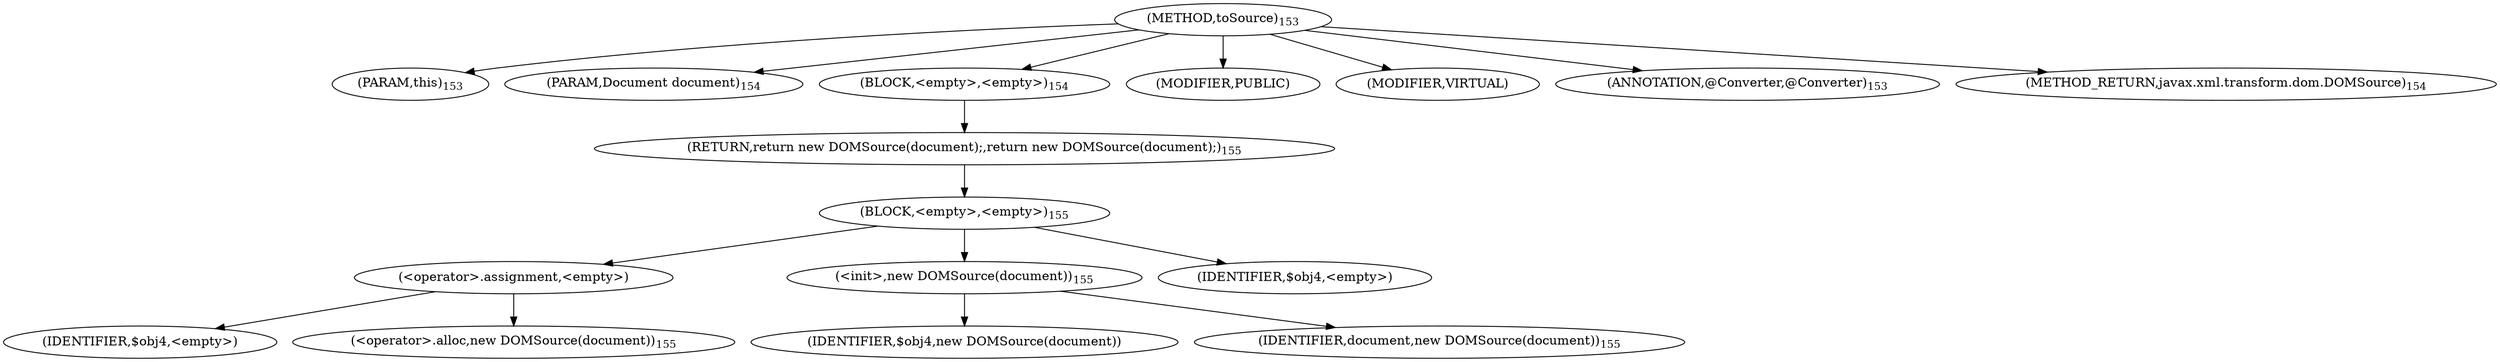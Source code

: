 digraph "toSource" {  
"286" [label = <(METHOD,toSource)<SUB>153</SUB>> ]
"287" [label = <(PARAM,this)<SUB>153</SUB>> ]
"288" [label = <(PARAM,Document document)<SUB>154</SUB>> ]
"289" [label = <(BLOCK,&lt;empty&gt;,&lt;empty&gt;)<SUB>154</SUB>> ]
"290" [label = <(RETURN,return new DOMSource(document);,return new DOMSource(document);)<SUB>155</SUB>> ]
"291" [label = <(BLOCK,&lt;empty&gt;,&lt;empty&gt;)<SUB>155</SUB>> ]
"292" [label = <(&lt;operator&gt;.assignment,&lt;empty&gt;)> ]
"293" [label = <(IDENTIFIER,$obj4,&lt;empty&gt;)> ]
"294" [label = <(&lt;operator&gt;.alloc,new DOMSource(document))<SUB>155</SUB>> ]
"295" [label = <(&lt;init&gt;,new DOMSource(document))<SUB>155</SUB>> ]
"296" [label = <(IDENTIFIER,$obj4,new DOMSource(document))> ]
"297" [label = <(IDENTIFIER,document,new DOMSource(document))<SUB>155</SUB>> ]
"298" [label = <(IDENTIFIER,$obj4,&lt;empty&gt;)> ]
"299" [label = <(MODIFIER,PUBLIC)> ]
"300" [label = <(MODIFIER,VIRTUAL)> ]
"301" [label = <(ANNOTATION,@Converter,@Converter)<SUB>153</SUB>> ]
"302" [label = <(METHOD_RETURN,javax.xml.transform.dom.DOMSource)<SUB>154</SUB>> ]
  "286" -> "287" 
  "286" -> "288" 
  "286" -> "289" 
  "286" -> "299" 
  "286" -> "300" 
  "286" -> "301" 
  "286" -> "302" 
  "289" -> "290" 
  "290" -> "291" 
  "291" -> "292" 
  "291" -> "295" 
  "291" -> "298" 
  "292" -> "293" 
  "292" -> "294" 
  "295" -> "296" 
  "295" -> "297" 
}
